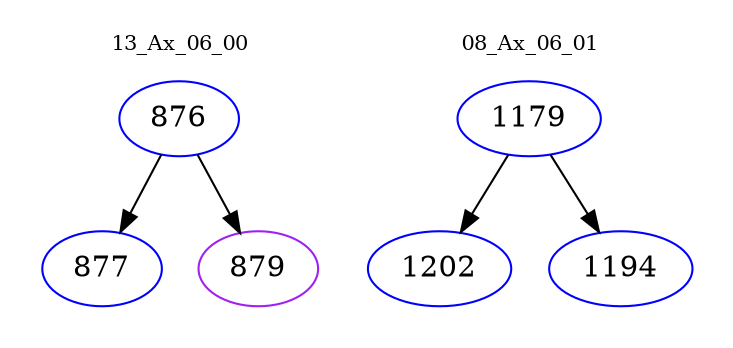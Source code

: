 digraph{
subgraph cluster_0 {
color = white
label = "13_Ax_06_00";
fontsize=10;
T0_876 [label="876", color="blue"]
T0_876 -> T0_877 [color="black"]
T0_877 [label="877", color="blue"]
T0_876 -> T0_879 [color="black"]
T0_879 [label="879", color="purple"]
}
subgraph cluster_1 {
color = white
label = "08_Ax_06_01";
fontsize=10;
T1_1179 [label="1179", color="blue"]
T1_1179 -> T1_1202 [color="black"]
T1_1202 [label="1202", color="blue"]
T1_1179 -> T1_1194 [color="black"]
T1_1194 [label="1194", color="blue"]
}
}
